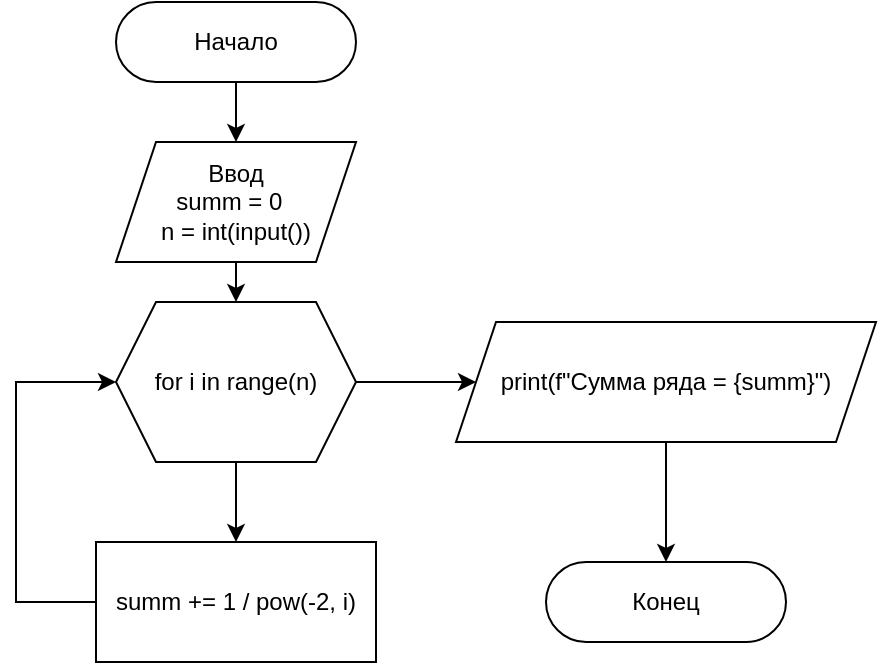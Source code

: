 <mxfile version="14.5.3" type="github"><diagram id="eDp4l1Odz6gYLcZO4-Wg" name="Page-1"><mxGraphModel dx="786" dy="463" grid="1" gridSize="10" guides="1" tooltips="1" connect="1" arrows="1" fold="1" page="1" pageScale="1" pageWidth="827" pageHeight="1169" math="0" shadow="0"><root><mxCell id="0"/><mxCell id="1" parent="0"/><mxCell id="hokq0erPRBFzUoJ3n1Pu-24" value="" style="edgeStyle=orthogonalEdgeStyle;rounded=0;orthogonalLoop=1;jettySize=auto;html=1;entryX=0.5;entryY=0;entryDx=0;entryDy=0;" edge="1" parent="1" source="hokq0erPRBFzUoJ3n1Pu-1" target="hokq0erPRBFzUoJ3n1Pu-2"><mxGeometry relative="1" as="geometry"/></mxCell><mxCell id="hokq0erPRBFzUoJ3n1Pu-1" value="Начало" style="rounded=1;whiteSpace=wrap;html=1;fontSize=12;glass=0;strokeWidth=1;shadow=0;arcSize=50;" vertex="1" parent="1"><mxGeometry x="260" y="20" width="120" height="40" as="geometry"/></mxCell><mxCell id="hokq0erPRBFzUoJ3n1Pu-13" value="" style="edgeStyle=orthogonalEdgeStyle;rounded=0;orthogonalLoop=1;jettySize=auto;html=1;" edge="1" parent="1" source="hokq0erPRBFzUoJ3n1Pu-2"><mxGeometry relative="1" as="geometry"><mxPoint x="320" y="170" as="targetPoint"/></mxGeometry></mxCell><mxCell id="hokq0erPRBFzUoJ3n1Pu-2" value="Ввод&lt;br&gt;summ = 0 &amp;nbsp;&lt;br&gt;n = int(input())" style="shape=parallelogram;perimeter=parallelogramPerimeter;whiteSpace=wrap;html=1;fixedSize=1;rounded=0;shadow=0;strokeWidth=1;glass=0;arcSize=50;" vertex="1" parent="1"><mxGeometry x="260" y="90" width="120" height="60" as="geometry"/></mxCell><mxCell id="hokq0erPRBFzUoJ3n1Pu-28" value="" style="edgeStyle=orthogonalEdgeStyle;rounded=0;orthogonalLoop=1;jettySize=auto;html=1;" edge="1" parent="1" source="hokq0erPRBFzUoJ3n1Pu-25" target="hokq0erPRBFzUoJ3n1Pu-27"><mxGeometry relative="1" as="geometry"/></mxCell><mxCell id="hokq0erPRBFzUoJ3n1Pu-25" value="print(f&quot;Сумма ряда = {summ}&quot;)" style="shape=parallelogram;perimeter=parallelogramPerimeter;whiteSpace=wrap;html=1;fixedSize=1;rounded=0;shadow=0;strokeWidth=1;glass=0;arcSize=50;" vertex="1" parent="1"><mxGeometry x="430" y="180" width="210" height="60" as="geometry"/></mxCell><mxCell id="hokq0erPRBFzUoJ3n1Pu-27" value="Конец" style="rounded=1;whiteSpace=wrap;html=1;fontSize=12;glass=0;strokeWidth=1;shadow=0;arcSize=50;" vertex="1" parent="1"><mxGeometry x="475" y="300" width="120" height="40" as="geometry"/></mxCell><mxCell id="hokq0erPRBFzUoJ3n1Pu-39" value="" style="edgeStyle=orthogonalEdgeStyle;rounded=0;orthogonalLoop=1;jettySize=auto;html=1;" edge="1" parent="1" source="hokq0erPRBFzUoJ3n1Pu-36" target="hokq0erPRBFzUoJ3n1Pu-25"><mxGeometry relative="1" as="geometry"/></mxCell><mxCell id="hokq0erPRBFzUoJ3n1Pu-40" value="" style="edgeStyle=orthogonalEdgeStyle;rounded=0;orthogonalLoop=1;jettySize=auto;html=1;" edge="1" parent="1" source="hokq0erPRBFzUoJ3n1Pu-36" target="hokq0erPRBFzUoJ3n1Pu-37"><mxGeometry relative="1" as="geometry"/></mxCell><mxCell id="hokq0erPRBFzUoJ3n1Pu-36" value="for i in range(n)" style="shape=hexagon;perimeter=hexagonPerimeter2;whiteSpace=wrap;html=1;fixedSize=1;" vertex="1" parent="1"><mxGeometry x="260" y="170" width="120" height="80" as="geometry"/></mxCell><mxCell id="hokq0erPRBFzUoJ3n1Pu-38" style="edgeStyle=orthogonalEdgeStyle;rounded=0;orthogonalLoop=1;jettySize=auto;html=1;entryX=0;entryY=0.5;entryDx=0;entryDy=0;" edge="1" parent="1" source="hokq0erPRBFzUoJ3n1Pu-37" target="hokq0erPRBFzUoJ3n1Pu-36"><mxGeometry relative="1" as="geometry"><Array as="points"><mxPoint x="210" y="320"/><mxPoint x="210" y="210"/></Array></mxGeometry></mxCell><mxCell id="hokq0erPRBFzUoJ3n1Pu-37" value="summ += 1 / pow(-2, i)" style="rounded=0;whiteSpace=wrap;html=1;" vertex="1" parent="1"><mxGeometry x="250" y="290" width="140" height="60" as="geometry"/></mxCell></root></mxGraphModel></diagram></mxfile>